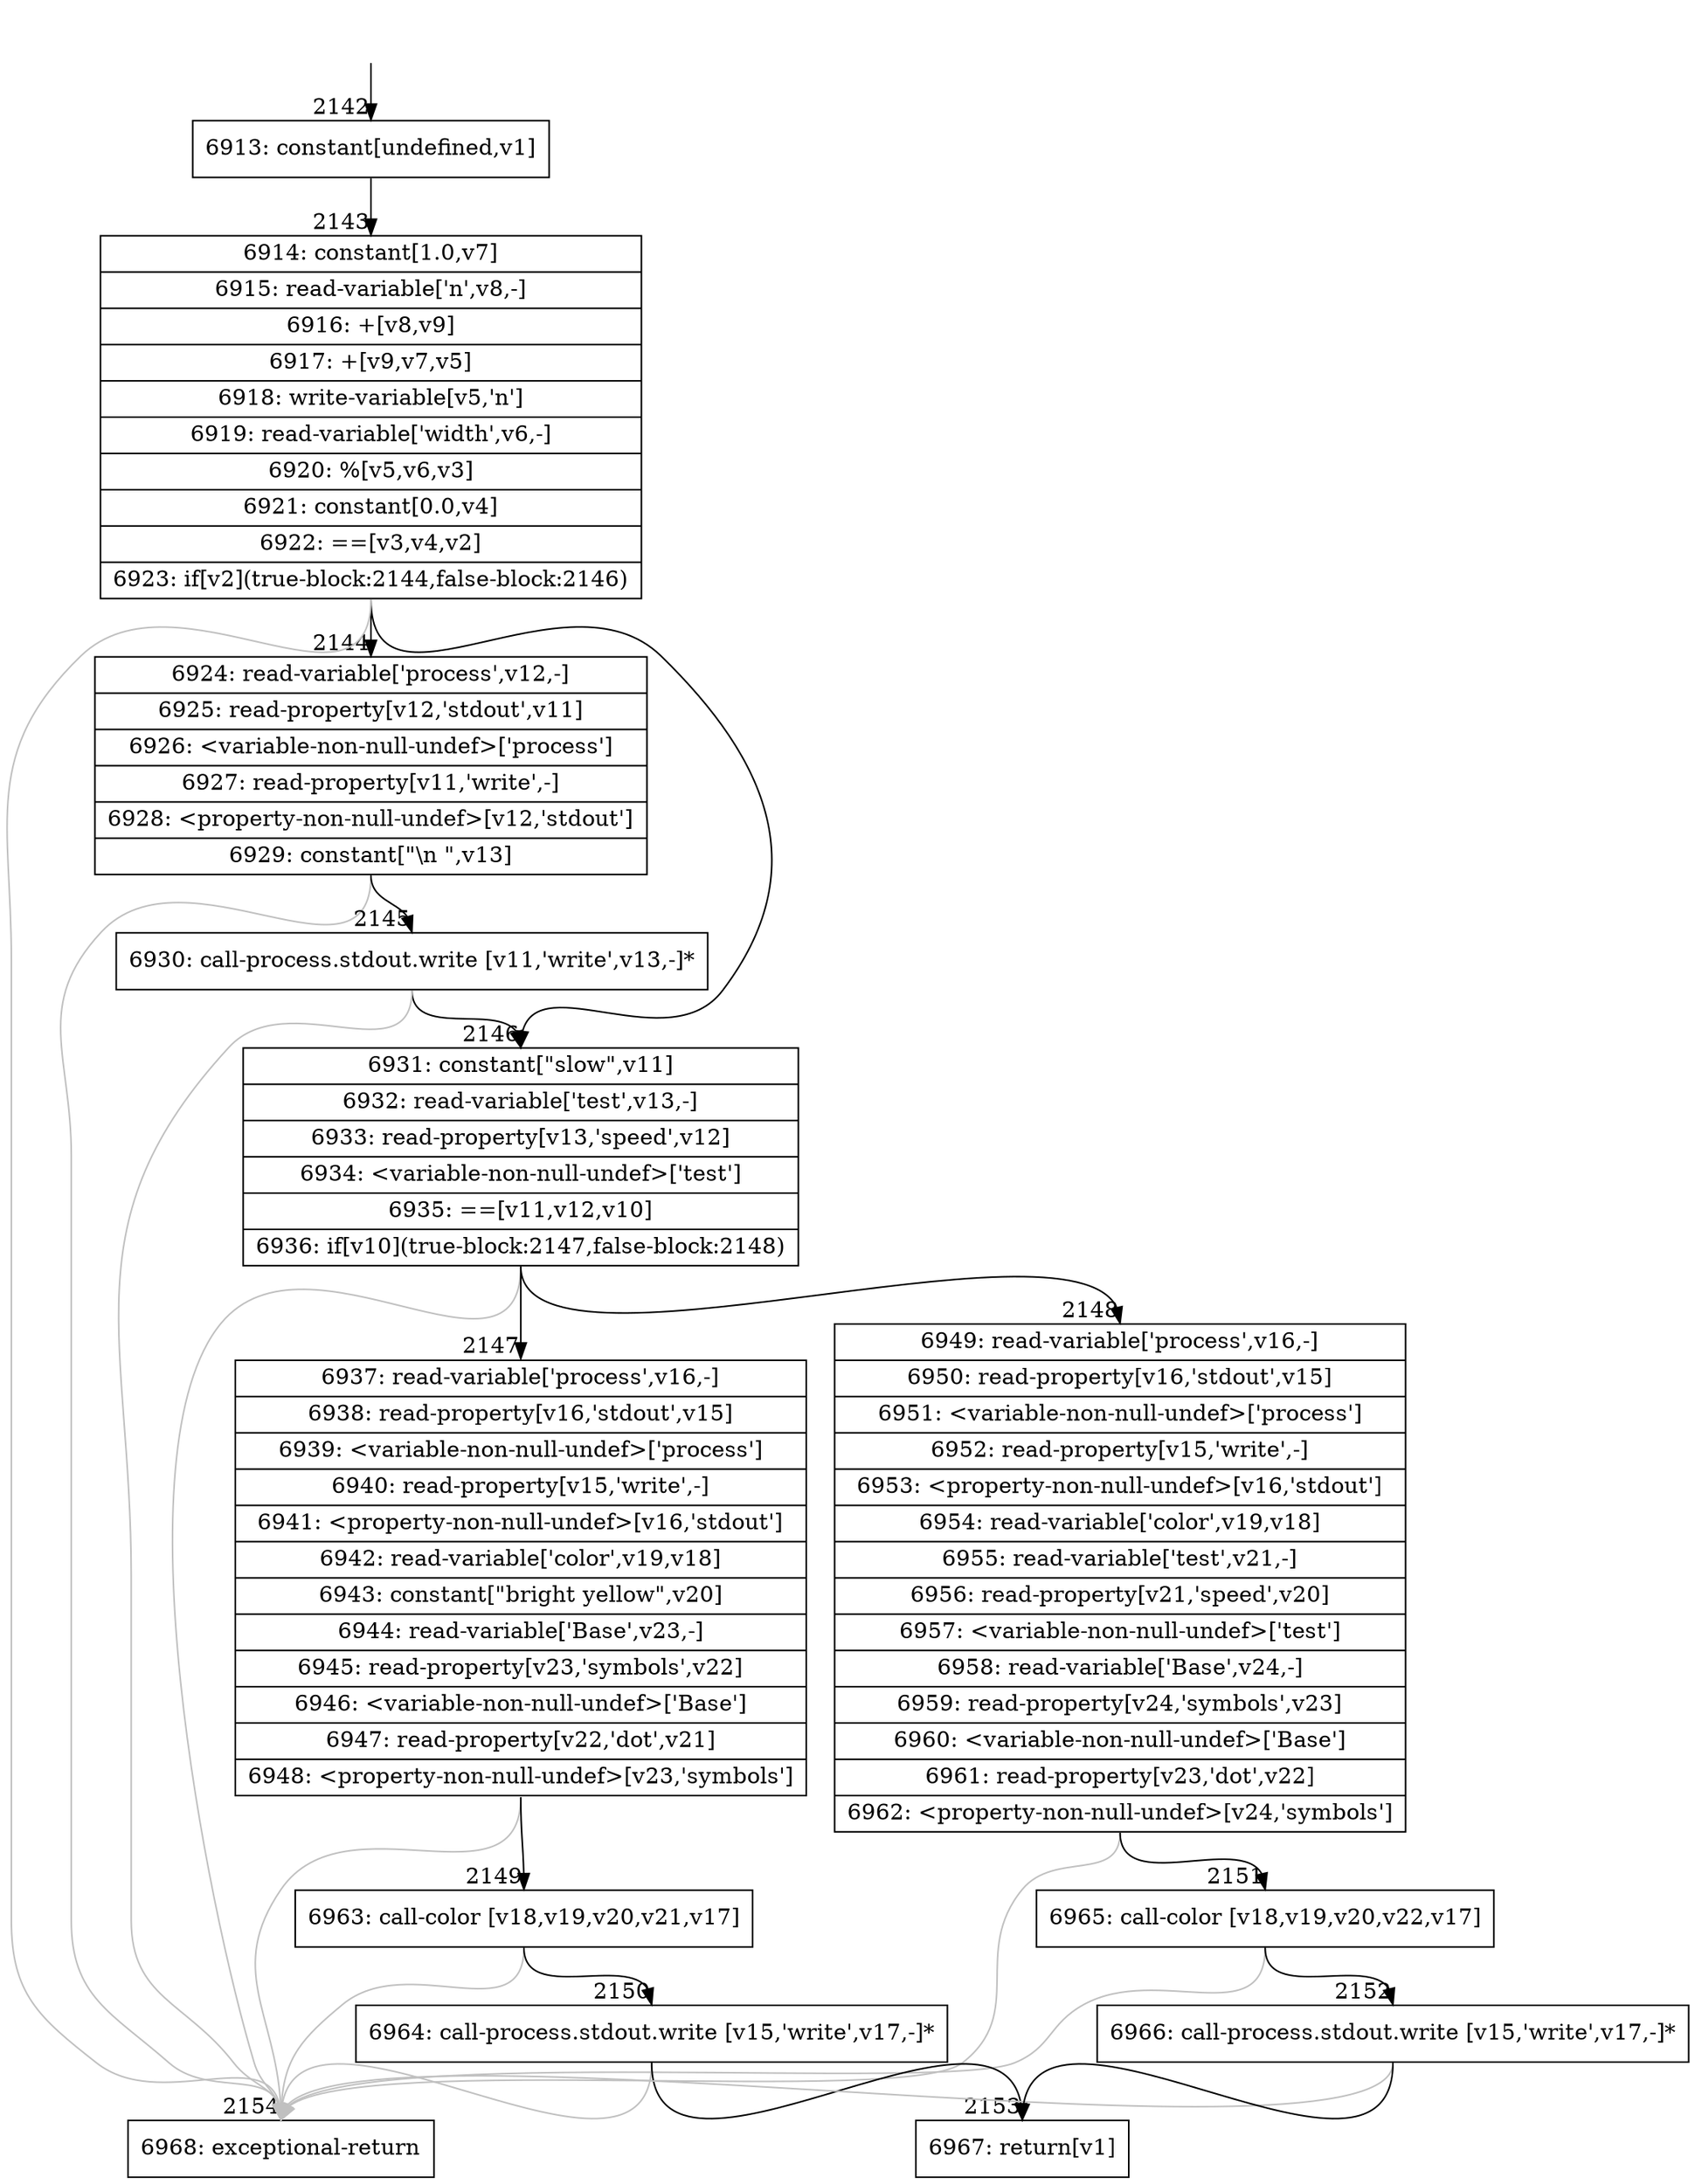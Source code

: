 digraph {
rankdir="TD"
BB_entry192[shape=none,label=""];
BB_entry192 -> BB2142 [tailport=s, headport=n, headlabel="    2142"]
BB2142 [shape=record label="{6913: constant[undefined,v1]}" ] 
BB2142 -> BB2143 [tailport=s, headport=n, headlabel="      2143"]
BB2143 [shape=record label="{6914: constant[1.0,v7]|6915: read-variable['n',v8,-]|6916: +[v8,v9]|6917: +[v9,v7,v5]|6918: write-variable[v5,'n']|6919: read-variable['width',v6,-]|6920: %[v5,v6,v3]|6921: constant[0.0,v4]|6922: ==[v3,v4,v2]|6923: if[v2](true-block:2144,false-block:2146)}" ] 
BB2143 -> BB2144 [tailport=s, headport=n, headlabel="      2144"]
BB2143 -> BB2146 [tailport=s, headport=n, headlabel="      2146"]
BB2143 -> BB2154 [tailport=s, headport=n, color=gray, headlabel="      2154"]
BB2144 [shape=record label="{6924: read-variable['process',v12,-]|6925: read-property[v12,'stdout',v11]|6926: \<variable-non-null-undef\>['process']|6927: read-property[v11,'write',-]|6928: \<property-non-null-undef\>[v12,'stdout']|6929: constant[\"\\n  \",v13]}" ] 
BB2144 -> BB2145 [tailport=s, headport=n, headlabel="      2145"]
BB2144 -> BB2154 [tailport=s, headport=n, color=gray]
BB2145 [shape=record label="{6930: call-process.stdout.write [v11,'write',v13,-]*}" ] 
BB2145 -> BB2146 [tailport=s, headport=n]
BB2145 -> BB2154 [tailport=s, headport=n, color=gray]
BB2146 [shape=record label="{6931: constant[\"slow\",v11]|6932: read-variable['test',v13,-]|6933: read-property[v13,'speed',v12]|6934: \<variable-non-null-undef\>['test']|6935: ==[v11,v12,v10]|6936: if[v10](true-block:2147,false-block:2148)}" ] 
BB2146 -> BB2147 [tailport=s, headport=n, headlabel="      2147"]
BB2146 -> BB2148 [tailport=s, headport=n, headlabel="      2148"]
BB2146 -> BB2154 [tailport=s, headport=n, color=gray]
BB2147 [shape=record label="{6937: read-variable['process',v16,-]|6938: read-property[v16,'stdout',v15]|6939: \<variable-non-null-undef\>['process']|6940: read-property[v15,'write',-]|6941: \<property-non-null-undef\>[v16,'stdout']|6942: read-variable['color',v19,v18]|6943: constant[\"bright yellow\",v20]|6944: read-variable['Base',v23,-]|6945: read-property[v23,'symbols',v22]|6946: \<variable-non-null-undef\>['Base']|6947: read-property[v22,'dot',v21]|6948: \<property-non-null-undef\>[v23,'symbols']}" ] 
BB2147 -> BB2149 [tailport=s, headport=n, headlabel="      2149"]
BB2147 -> BB2154 [tailport=s, headport=n, color=gray]
BB2148 [shape=record label="{6949: read-variable['process',v16,-]|6950: read-property[v16,'stdout',v15]|6951: \<variable-non-null-undef\>['process']|6952: read-property[v15,'write',-]|6953: \<property-non-null-undef\>[v16,'stdout']|6954: read-variable['color',v19,v18]|6955: read-variable['test',v21,-]|6956: read-property[v21,'speed',v20]|6957: \<variable-non-null-undef\>['test']|6958: read-variable['Base',v24,-]|6959: read-property[v24,'symbols',v23]|6960: \<variable-non-null-undef\>['Base']|6961: read-property[v23,'dot',v22]|6962: \<property-non-null-undef\>[v24,'symbols']}" ] 
BB2148 -> BB2151 [tailport=s, headport=n, headlabel="      2151"]
BB2148 -> BB2154 [tailport=s, headport=n, color=gray]
BB2149 [shape=record label="{6963: call-color [v18,v19,v20,v21,v17]}" ] 
BB2149 -> BB2150 [tailport=s, headport=n, headlabel="      2150"]
BB2149 -> BB2154 [tailport=s, headport=n, color=gray]
BB2150 [shape=record label="{6964: call-process.stdout.write [v15,'write',v17,-]*}" ] 
BB2150 -> BB2153 [tailport=s, headport=n, headlabel="      2153"]
BB2150 -> BB2154 [tailport=s, headport=n, color=gray]
BB2151 [shape=record label="{6965: call-color [v18,v19,v20,v22,v17]}" ] 
BB2151 -> BB2152 [tailport=s, headport=n, headlabel="      2152"]
BB2151 -> BB2154 [tailport=s, headport=n, color=gray]
BB2152 [shape=record label="{6966: call-process.stdout.write [v15,'write',v17,-]*}" ] 
BB2152 -> BB2153 [tailport=s, headport=n]
BB2152 -> BB2154 [tailport=s, headport=n, color=gray]
BB2153 [shape=record label="{6967: return[v1]}" ] 
BB2154 [shape=record label="{6968: exceptional-return}" ] 
//#$~ 2566
}

